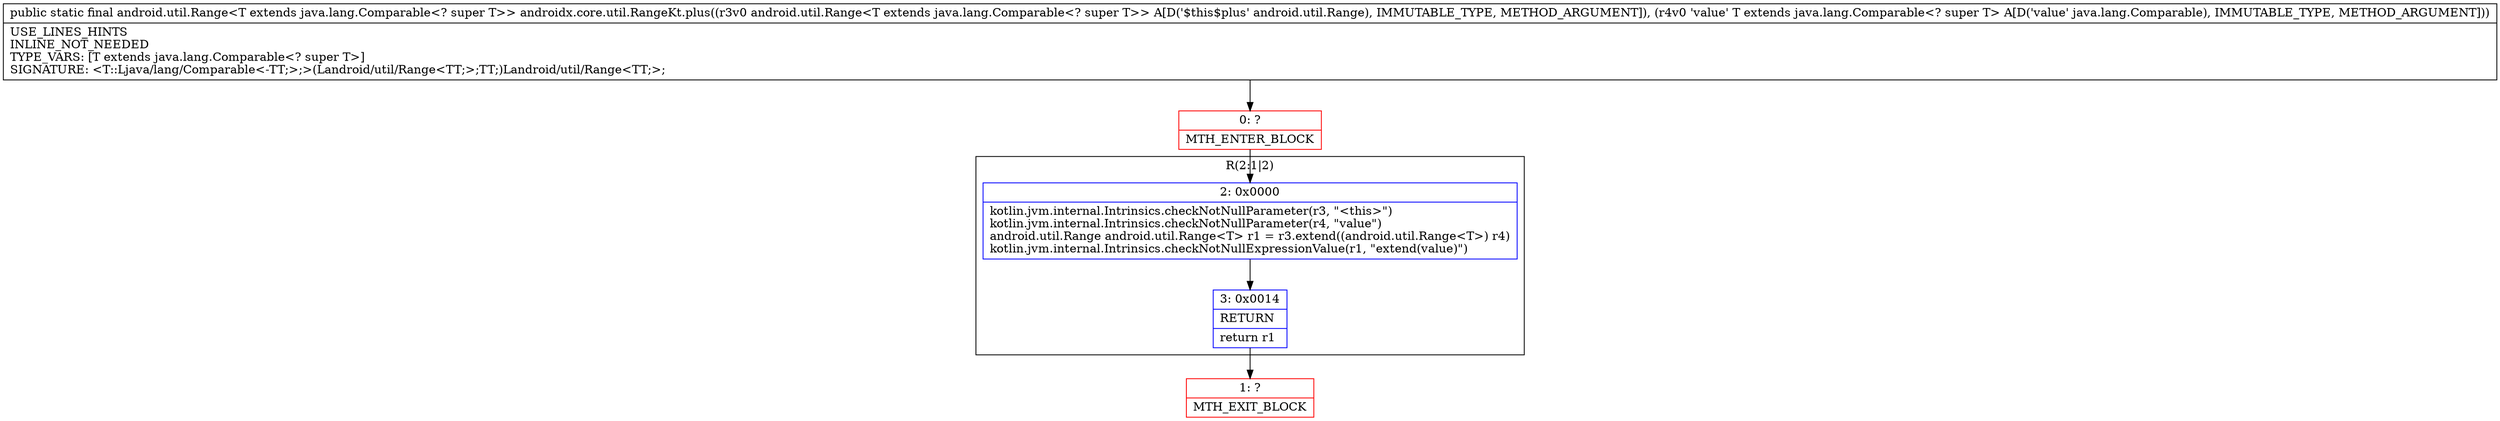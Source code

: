 digraph "CFG forandroidx.core.util.RangeKt.plus(Landroid\/util\/Range;Ljava\/lang\/Comparable;)Landroid\/util\/Range;" {
subgraph cluster_Region_753436572 {
label = "R(2:1|2)";
node [shape=record,color=blue];
Node_2 [shape=record,label="{2\:\ 0x0000|kotlin.jvm.internal.Intrinsics.checkNotNullParameter(r3, \"\<this\>\")\lkotlin.jvm.internal.Intrinsics.checkNotNullParameter(r4, \"value\")\landroid.util.Range android.util.Range\<T\> r1 = r3.extend((android.util.Range\<T\>) r4)\lkotlin.jvm.internal.Intrinsics.checkNotNullExpressionValue(r1, \"extend(value)\")\l}"];
Node_3 [shape=record,label="{3\:\ 0x0014|RETURN\l|return r1\l}"];
}
Node_0 [shape=record,color=red,label="{0\:\ ?|MTH_ENTER_BLOCK\l}"];
Node_1 [shape=record,color=red,label="{1\:\ ?|MTH_EXIT_BLOCK\l}"];
MethodNode[shape=record,label="{public static final android.util.Range\<T extends java.lang.Comparable\<? super T\>\> androidx.core.util.RangeKt.plus((r3v0 android.util.Range\<T extends java.lang.Comparable\<? super T\>\> A[D('$this$plus' android.util.Range), IMMUTABLE_TYPE, METHOD_ARGUMENT]), (r4v0 'value' T extends java.lang.Comparable\<? super T\> A[D('value' java.lang.Comparable), IMMUTABLE_TYPE, METHOD_ARGUMENT]))  | USE_LINES_HINTS\lINLINE_NOT_NEEDED\lTYPE_VARS: [T extends java.lang.Comparable\<? super T\>]\lSIGNATURE: \<T::Ljava\/lang\/Comparable\<\-TT;\>;\>(Landroid\/util\/Range\<TT;\>;TT;)Landroid\/util\/Range\<TT;\>;\l}"];
MethodNode -> Node_0;Node_2 -> Node_3;
Node_3 -> Node_1;
Node_0 -> Node_2;
}

